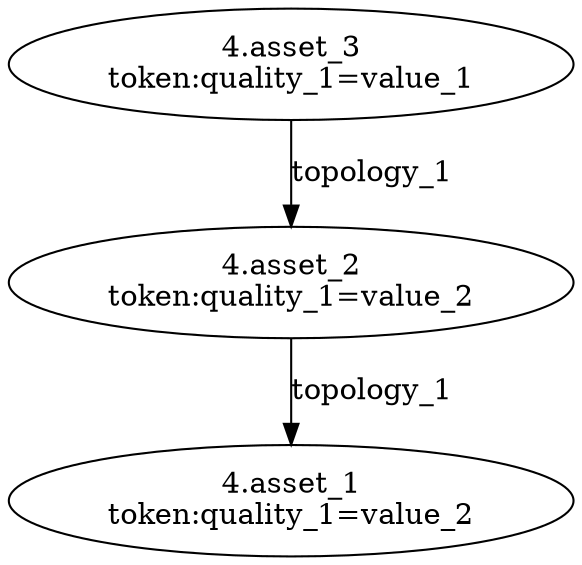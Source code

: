 digraph G {
asset_2 [label="4.asset_2\ntoken:quality_1=value_2"];
asset_3 [label="4.asset_3\ntoken:quality_1=value_1"];
asset_1 [label="4.asset_1\ntoken:quality_1=value_2"];
asset_2 -> asset_1  [key=0, label=topology_1];
asset_3 -> asset_2  [key=0, label=topology_1];
}
